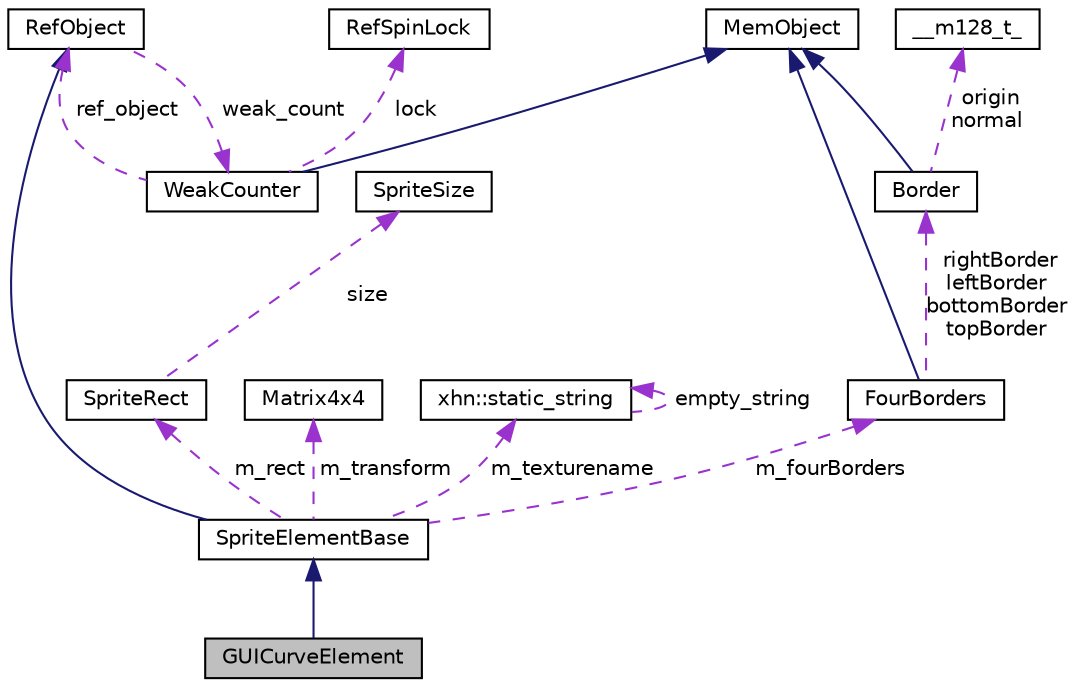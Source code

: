 digraph "GUICurveElement"
{
  edge [fontname="Helvetica",fontsize="10",labelfontname="Helvetica",labelfontsize="10"];
  node [fontname="Helvetica",fontsize="10",shape=record];
  Node1 [label="GUICurveElement",height=0.2,width=0.4,color="black", fillcolor="grey75", style="filled", fontcolor="black"];
  Node2 -> Node1 [dir="back",color="midnightblue",fontsize="10",style="solid",fontname="Helvetica"];
  Node2 [label="SpriteElementBase",height=0.2,width=0.4,color="black", fillcolor="white", style="filled",URL="$class_sprite_element_base.html",tooltip="SpriteElementBase. "];
  Node3 -> Node2 [dir="back",color="midnightblue",fontsize="10",style="solid",fontname="Helvetica"];
  Node3 [label="RefObject",height=0.2,width=0.4,color="black", fillcolor="white", style="filled",URL="$class_ref_object.html"];
  Node4 -> Node3 [dir="back",color="darkorchid3",fontsize="10",style="dashed",label=" weak_count" ,fontname="Helvetica"];
  Node4 [label="WeakCounter",height=0.2,width=0.4,color="black", fillcolor="white", style="filled",URL="$class_weak_counter.html",tooltip="WeakCounter. "];
  Node5 -> Node4 [dir="back",color="midnightblue",fontsize="10",style="solid",fontname="Helvetica"];
  Node5 [label="MemObject",height=0.2,width=0.4,color="black", fillcolor="white", style="filled",URL="$class_mem_object.html"];
  Node6 -> Node4 [dir="back",color="darkorchid3",fontsize="10",style="dashed",label=" lock" ,fontname="Helvetica"];
  Node6 [label="RefSpinLock",height=0.2,width=0.4,color="black", fillcolor="white", style="filled",URL="$class_ref_spin_lock.html"];
  Node3 -> Node4 [dir="back",color="darkorchid3",fontsize="10",style="dashed",label=" ref_object" ,fontname="Helvetica"];
  Node7 -> Node2 [dir="back",color="darkorchid3",fontsize="10",style="dashed",label=" m_fourBorders" ,fontname="Helvetica"];
  Node7 [label="FourBorders",height=0.2,width=0.4,color="black", fillcolor="white", style="filled",URL="$struct_four_borders.html"];
  Node5 -> Node7 [dir="back",color="midnightblue",fontsize="10",style="solid",fontname="Helvetica"];
  Node8 -> Node7 [dir="back",color="darkorchid3",fontsize="10",style="dashed",label=" rightBorder\nleftBorder\nbottomBorder\ntopBorder" ,fontname="Helvetica"];
  Node8 [label="Border",height=0.2,width=0.4,color="black", fillcolor="white", style="filled",URL="$class_border.html"];
  Node5 -> Node8 [dir="back",color="midnightblue",fontsize="10",style="solid",fontname="Helvetica"];
  Node9 -> Node8 [dir="back",color="darkorchid3",fontsize="10",style="dashed",label=" origin\nnormal" ,fontname="Helvetica"];
  Node9 [label="__m128_t_",height=0.2,width=0.4,color="black", fillcolor="white", style="filled",URL="$struct____m128__t__.html"];
  Node10 -> Node2 [dir="back",color="darkorchid3",fontsize="10",style="dashed",label=" m_transform" ,fontname="Helvetica"];
  Node10 [label="Matrix4x4",height=0.2,width=0.4,color="black", fillcolor="white", style="filled",URL="$struct_matrix4x4.html"];
  Node11 -> Node2 [dir="back",color="darkorchid3",fontsize="10",style="dashed",label=" m_texturename" ,fontname="Helvetica"];
  Node11 [label="xhn::static_string",height=0.2,width=0.4,color="black", fillcolor="white", style="filled",URL="$classxhn_1_1static__string.html"];
  Node11 -> Node11 [dir="back",color="darkorchid3",fontsize="10",style="dashed",label=" empty_string" ,fontname="Helvetica"];
  Node12 -> Node2 [dir="back",color="darkorchid3",fontsize="10",style="dashed",label=" m_rect" ,fontname="Helvetica"];
  Node12 [label="SpriteRect",height=0.2,width=0.4,color="black", fillcolor="white", style="filled",URL="$struct_sprite_rect.html"];
  Node13 -> Node12 [dir="back",color="darkorchid3",fontsize="10",style="dashed",label=" size" ,fontname="Helvetica"];
  Node13 [label="SpriteSize",height=0.2,width=0.4,color="black", fillcolor="white", style="filled",URL="$struct_sprite_size.html"];
}
